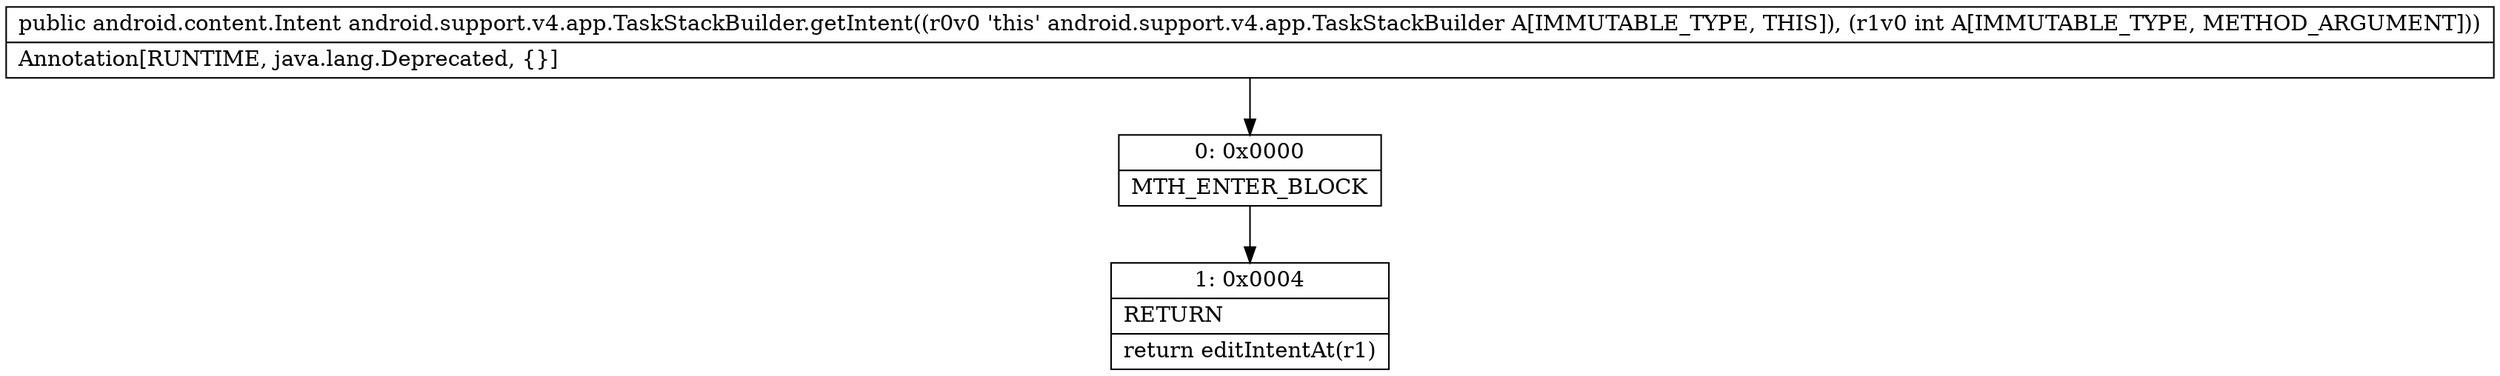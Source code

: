 digraph "CFG forandroid.support.v4.app.TaskStackBuilder.getIntent(I)Landroid\/content\/Intent;" {
Node_0 [shape=record,label="{0\:\ 0x0000|MTH_ENTER_BLOCK\l}"];
Node_1 [shape=record,label="{1\:\ 0x0004|RETURN\l|return editIntentAt(r1)\l}"];
MethodNode[shape=record,label="{public android.content.Intent android.support.v4.app.TaskStackBuilder.getIntent((r0v0 'this' android.support.v4.app.TaskStackBuilder A[IMMUTABLE_TYPE, THIS]), (r1v0 int A[IMMUTABLE_TYPE, METHOD_ARGUMENT]))  | Annotation[RUNTIME, java.lang.Deprecated, \{\}]\l}"];
MethodNode -> Node_0;
Node_0 -> Node_1;
}

